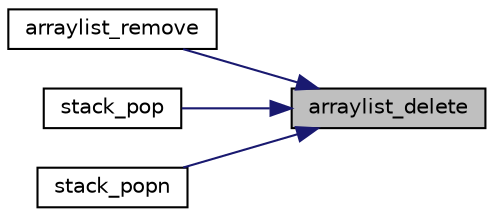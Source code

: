 digraph "arraylist_delete"
{
 // INTERACTIVE_SVG=YES
 // LATEX_PDF_SIZE
  edge [fontname="Helvetica",fontsize="10",labelfontname="Helvetica",labelfontsize="10"];
  node [fontname="Helvetica",fontsize="10",shape=record];
  rankdir="RL";
  Node26 [label="arraylist_delete",height=0.2,width=0.4,color="black", fillcolor="grey75", style="filled", fontcolor="black",tooltip=" "];
  Node26 -> Node27 [dir="back",color="midnightblue",fontsize="10",style="solid",fontname="Helvetica"];
  Node27 [label="arraylist_remove",height=0.2,width=0.4,color="black", fillcolor="white", style="filled",URL="$arraylist_8h.html#a22aeeb47116363fb6733341e36bfd829",tooltip=" "];
  Node26 -> Node28 [dir="back",color="midnightblue",fontsize="10",style="solid",fontname="Helvetica"];
  Node28 [label="stack_pop",height=0.2,width=0.4,color="black", fillcolor="white", style="filled",URL="$stack_8h.html#ada2d46ded21cd4daf6bdee28a869234a",tooltip=" "];
  Node26 -> Node29 [dir="back",color="midnightblue",fontsize="10",style="solid",fontname="Helvetica"];
  Node29 [label="stack_popn",height=0.2,width=0.4,color="black", fillcolor="white", style="filled",URL="$stack_8h.html#a648d4f1403ac5491029476d568872540",tooltip=" "];
}
